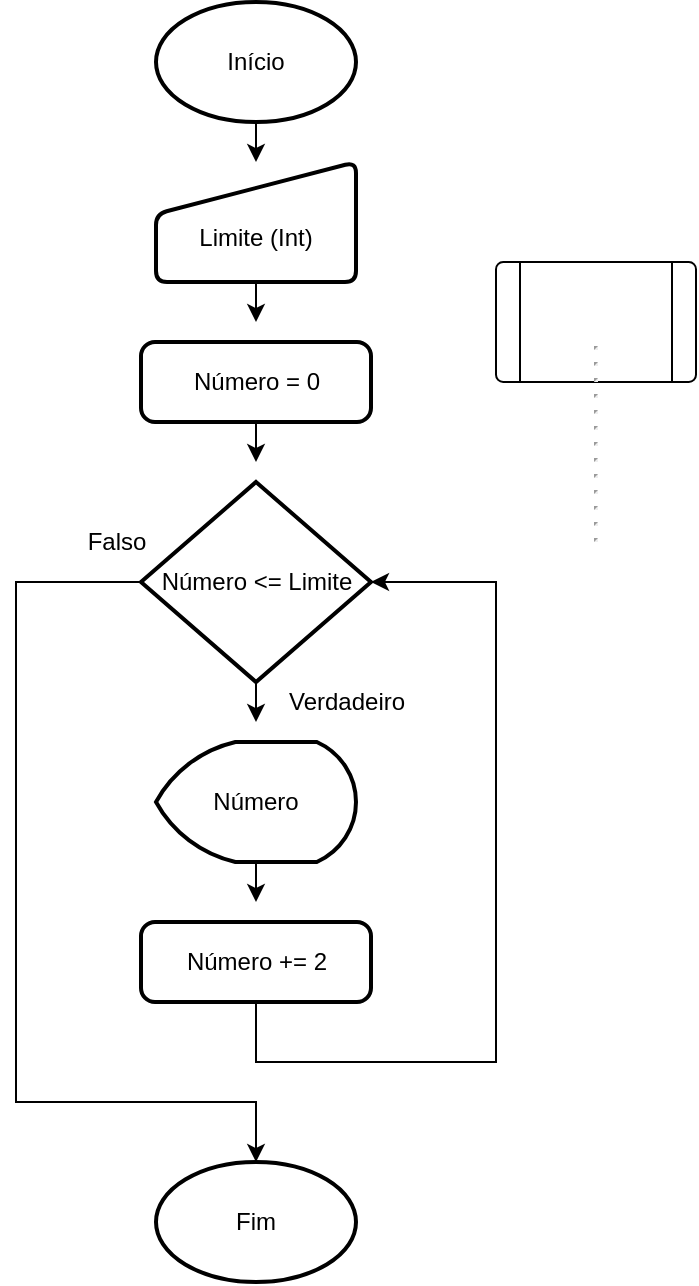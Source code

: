 <mxfile version="12.9.9" type="device"><diagram id="fDdV43Lh1GppMf356QMf" name="Página-1"><mxGraphModel dx="460" dy="813" grid="1" gridSize="10" guides="1" tooltips="1" connect="1" arrows="1" fold="1" page="1" pageScale="1" pageWidth="827" pageHeight="1169" math="0" shadow="0"><root><mxCell id="0"/><mxCell id="1" parent="0"/><mxCell id="qdM2t8TviU20r3KQ1uE1-1" style="edgeStyle=orthogonalEdgeStyle;rounded=0;orthogonalLoop=1;jettySize=auto;html=1;" parent="1" source="qdM2t8TviU20r3KQ1uE1-2" edge="1"><mxGeometry relative="1" as="geometry"><mxPoint x="520" y="90" as="targetPoint"/></mxGeometry></mxCell><mxCell id="qdM2t8TviU20r3KQ1uE1-2" value="Início" style="strokeWidth=2;html=1;shape=mxgraph.flowchart.start_1;whiteSpace=wrap;" parent="1" vertex="1"><mxGeometry x="470" y="10" width="100" height="60" as="geometry"/></mxCell><mxCell id="qdM2t8TviU20r3KQ1uE1-3" style="edgeStyle=orthogonalEdgeStyle;rounded=0;orthogonalLoop=1;jettySize=auto;html=1;" parent="1" source="qdM2t8TviU20r3KQ1uE1-4" edge="1"><mxGeometry relative="1" as="geometry"><mxPoint x="520" y="240" as="targetPoint"/></mxGeometry></mxCell><mxCell id="qdM2t8TviU20r3KQ1uE1-4" value="Número = 0" style="rounded=1;whiteSpace=wrap;html=1;absoluteArcSize=1;arcSize=14;strokeWidth=2;" parent="1" vertex="1"><mxGeometry x="462.5" y="180" width="115" height="40" as="geometry"/></mxCell><mxCell id="qdM2t8TviU20r3KQ1uE1-5" style="edgeStyle=orthogonalEdgeStyle;rounded=0;orthogonalLoop=1;jettySize=auto;html=1;" parent="1" source="qdM2t8TviU20r3KQ1uE1-7" edge="1"><mxGeometry relative="1" as="geometry"><mxPoint x="520" y="370.0" as="targetPoint"/></mxGeometry></mxCell><mxCell id="qdM2t8TviU20r3KQ1uE1-28" style="edgeStyle=orthogonalEdgeStyle;rounded=0;orthogonalLoop=1;jettySize=auto;html=1;entryX=0.5;entryY=0;entryDx=0;entryDy=0;entryPerimeter=0;" parent="1" source="qdM2t8TviU20r3KQ1uE1-7" target="qdM2t8TviU20r3KQ1uE1-12" edge="1"><mxGeometry relative="1" as="geometry"><Array as="points"><mxPoint x="400" y="300"/><mxPoint x="400" y="560"/><mxPoint x="520" y="560"/></Array></mxGeometry></mxCell><mxCell id="qdM2t8TviU20r3KQ1uE1-7" value="Número &amp;lt;= Limite" style="strokeWidth=2;html=1;shape=mxgraph.flowchart.decision;whiteSpace=wrap;" parent="1" vertex="1"><mxGeometry x="462.5" y="250" width="115" height="100" as="geometry"/></mxCell><mxCell id="qdM2t8TviU20r3KQ1uE1-9" value="Falso" style="text;html=1;align=center;verticalAlign=middle;resizable=0;points=[];autosize=1;" parent="1" vertex="1"><mxGeometry x="430" y="270" width="40" height="20" as="geometry"/></mxCell><mxCell id="qdM2t8TviU20r3KQ1uE1-12" value="Fim" style="strokeWidth=2;html=1;shape=mxgraph.flowchart.start_1;whiteSpace=wrap;" parent="1" vertex="1"><mxGeometry x="470" y="590" width="100" height="60" as="geometry"/></mxCell><mxCell id="qdM2t8TviU20r3KQ1uE1-13" style="edgeStyle=orthogonalEdgeStyle;rounded=0;orthogonalLoop=1;jettySize=auto;html=1;" parent="1" source="qdM2t8TviU20r3KQ1uE1-14" edge="1"><mxGeometry relative="1" as="geometry"><mxPoint x="520" y="170" as="targetPoint"/></mxGeometry></mxCell><mxCell id="qdM2t8TviU20r3KQ1uE1-14" value="&lt;br&gt;Limite (Int)" style="html=1;strokeWidth=2;shape=manualInput;whiteSpace=wrap;rounded=1;size=26;arcSize=11;" parent="1" vertex="1"><mxGeometry x="470" y="90" width="100" height="60" as="geometry"/></mxCell><mxCell id="qdM2t8TviU20r3KQ1uE1-21" style="edgeStyle=orthogonalEdgeStyle;rounded=0;orthogonalLoop=1;jettySize=auto;html=1;entryX=1;entryY=0.5;entryDx=0;entryDy=0;entryPerimeter=0;" parent="1" source="qdM2t8TviU20r3KQ1uE1-22" target="qdM2t8TviU20r3KQ1uE1-7" edge="1"><mxGeometry relative="1" as="geometry"><Array as="points"><mxPoint x="520" y="540"/><mxPoint x="640" y="540"/><mxPoint x="640" y="300"/></Array></mxGeometry></mxCell><mxCell id="qdM2t8TviU20r3KQ1uE1-22" value="Número += 2" style="rounded=1;whiteSpace=wrap;html=1;absoluteArcSize=1;arcSize=14;strokeWidth=2;" parent="1" vertex="1"><mxGeometry x="462.5" y="470" width="115" height="40" as="geometry"/></mxCell><mxCell id="qdM2t8TviU20r3KQ1uE1-23" value="Verdadeiro" style="text;html=1;align=center;verticalAlign=middle;resizable=0;points=[];autosize=1;" parent="1" vertex="1"><mxGeometry x="530" y="350" width="70" height="20" as="geometry"/></mxCell><mxCell id="qdM2t8TviU20r3KQ1uE1-27" style="edgeStyle=orthogonalEdgeStyle;rounded=0;orthogonalLoop=1;jettySize=auto;html=1;" parent="1" source="qdM2t8TviU20r3KQ1uE1-25" edge="1"><mxGeometry relative="1" as="geometry"><mxPoint x="520" y="460" as="targetPoint"/></mxGeometry></mxCell><mxCell id="qdM2t8TviU20r3KQ1uE1-25" value="Número" style="strokeWidth=2;html=1;shape=mxgraph.flowchart.display;whiteSpace=wrap;" parent="1" vertex="1"><mxGeometry x="470" y="380" width="100" height="60" as="geometry"/></mxCell><mxCell id="sRD8D4qaZk4c5chHeq6w-1" value="&lt;hr&gt;&lt;hr&gt;&lt;hr&gt;&lt;hr&gt;&lt;hr&gt;&lt;hr&gt;&lt;hr&gt;&lt;hr&gt;&lt;hr&gt;&lt;hr&gt;&lt;hr&gt;&lt;hr&gt;&lt;hr&gt;" style="verticalLabelPosition=bottom;verticalAlign=middle;html=1;shape=process;whiteSpace=wrap;rounded=1;size=0.12;arcSize=6;" vertex="1" parent="1"><mxGeometry x="640" y="140" width="100" height="60" as="geometry"/></mxCell></root></mxGraphModel></diagram></mxfile>